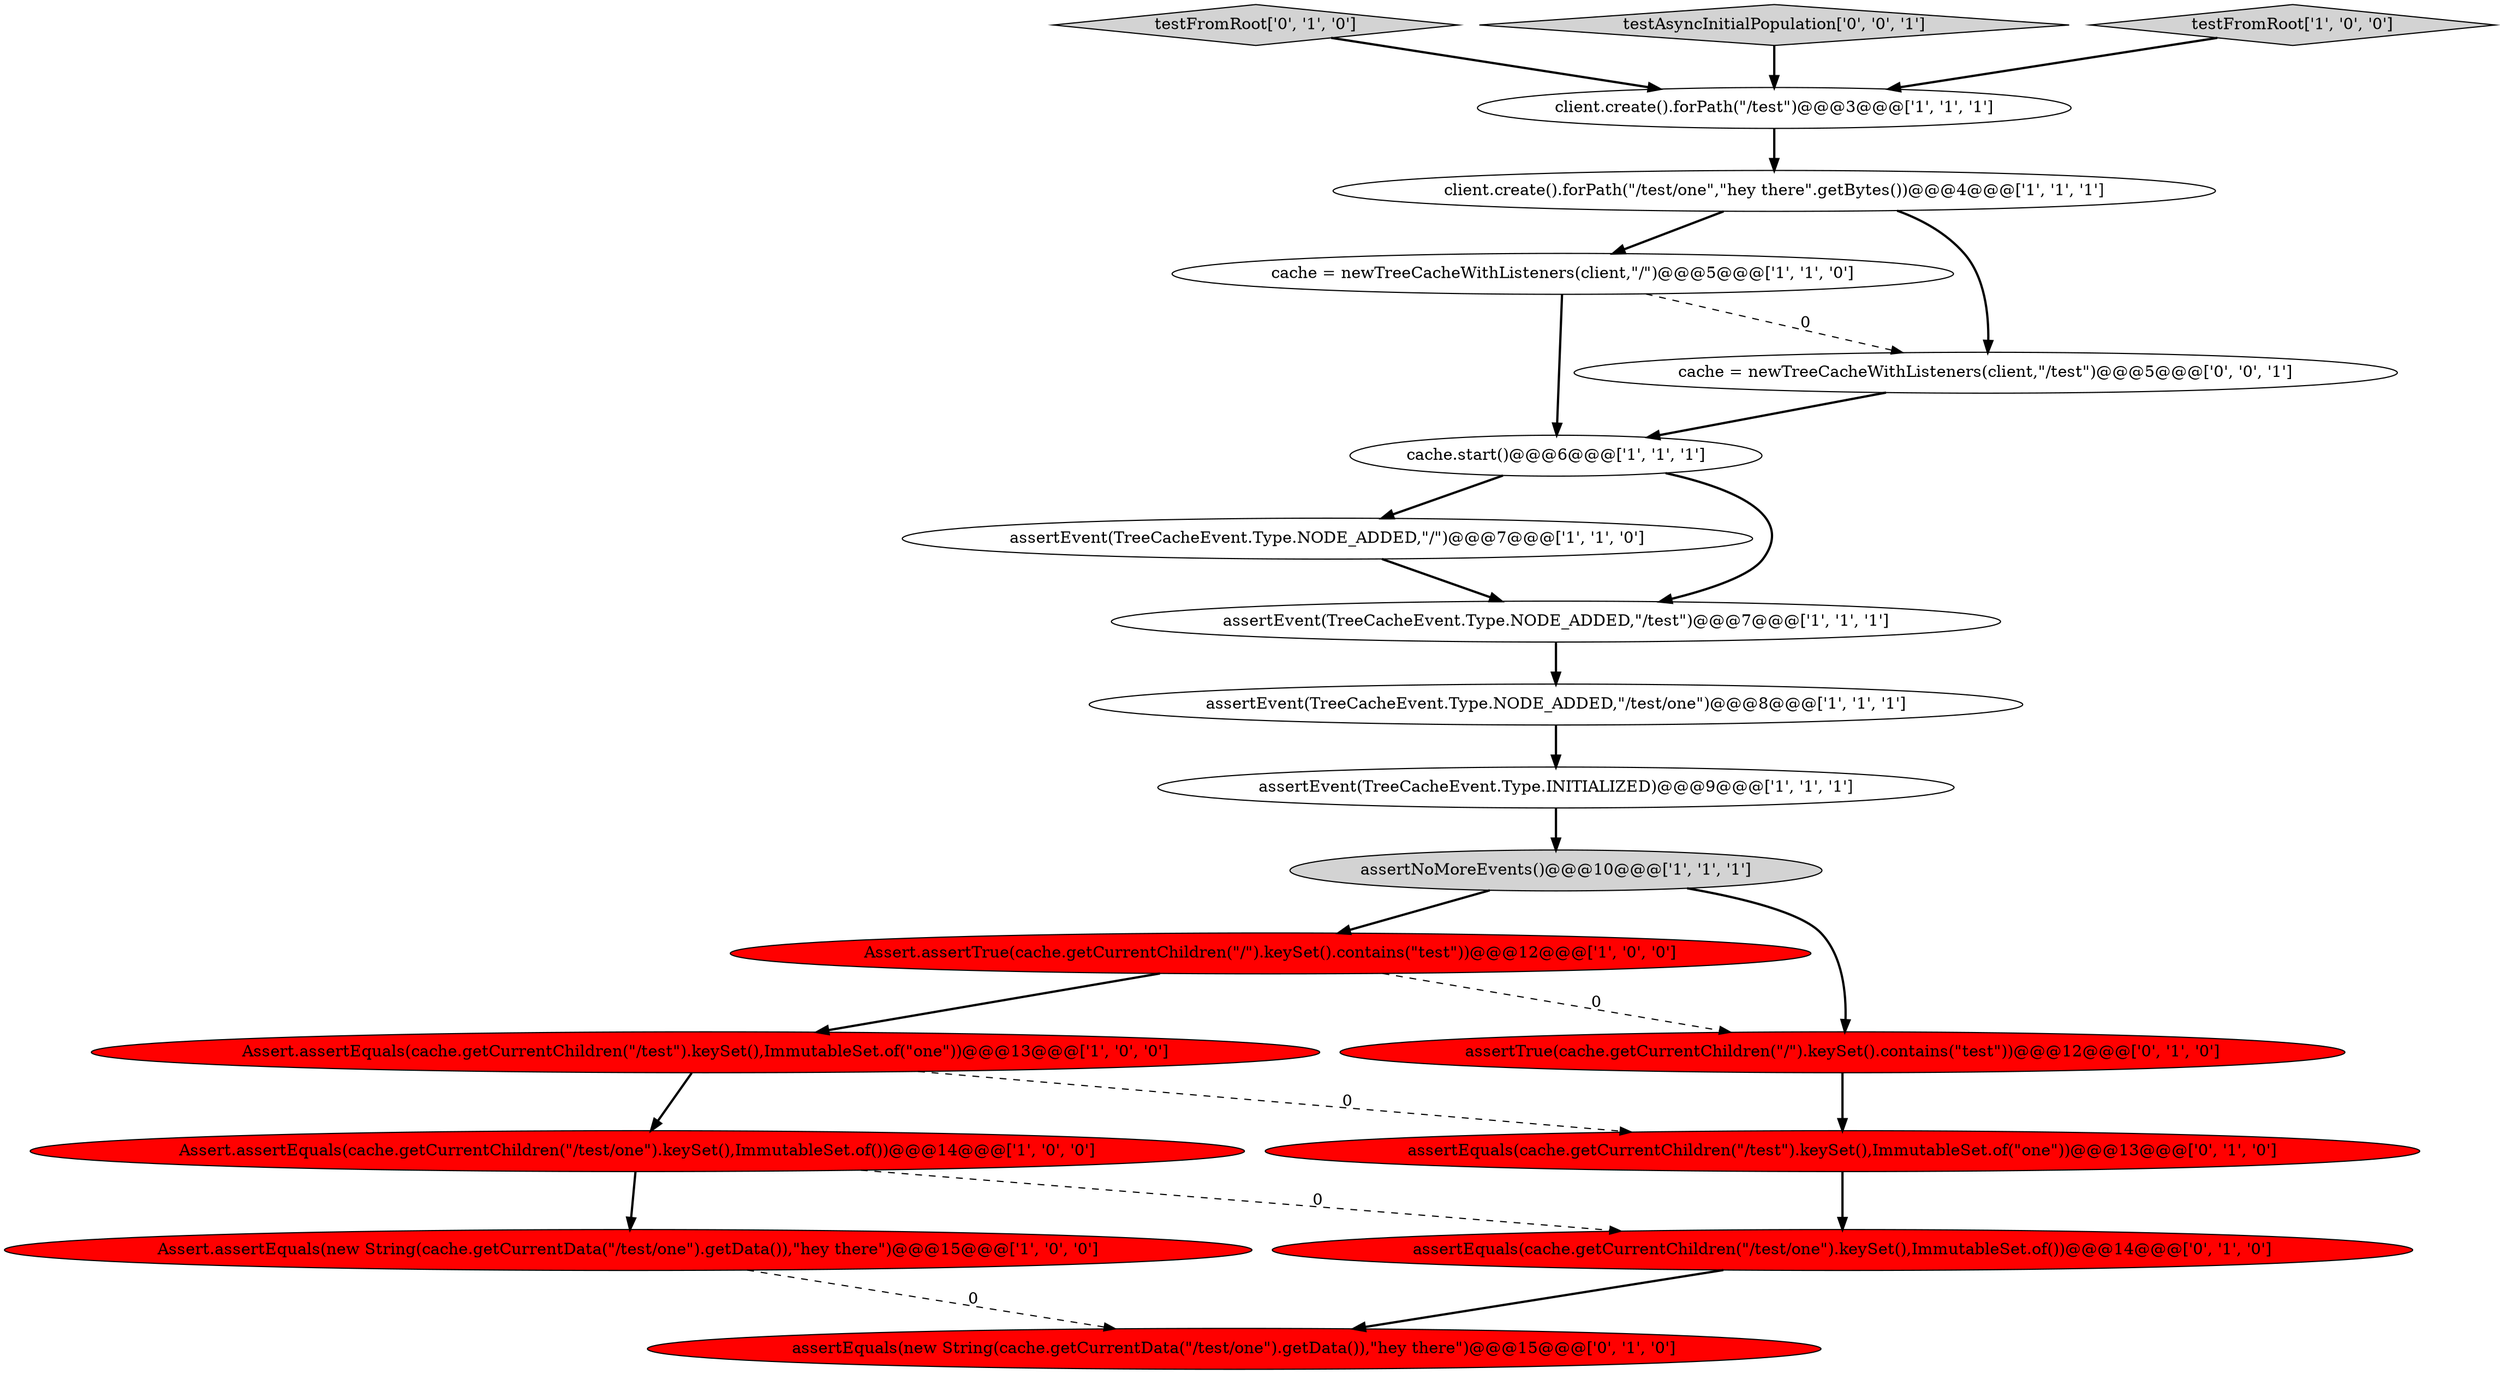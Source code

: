 digraph {
1 [style = filled, label = "cache = newTreeCacheWithListeners(client,\"/\")@@@5@@@['1', '1', '0']", fillcolor = white, shape = ellipse image = "AAA0AAABBB1BBB"];
4 [style = filled, label = "assertEvent(TreeCacheEvent.Type.INITIALIZED)@@@9@@@['1', '1', '1']", fillcolor = white, shape = ellipse image = "AAA0AAABBB1BBB"];
14 [style = filled, label = "assertEquals(cache.getCurrentChildren(\"/test\").keySet(),ImmutableSet.of(\"one\"))@@@13@@@['0', '1', '0']", fillcolor = red, shape = ellipse image = "AAA1AAABBB2BBB"];
10 [style = filled, label = "Assert.assertEquals(cache.getCurrentChildren(\"/test\").keySet(),ImmutableSet.of(\"one\"))@@@13@@@['1', '0', '0']", fillcolor = red, shape = ellipse image = "AAA1AAABBB1BBB"];
5 [style = filled, label = "client.create().forPath(\"/test/one\",\"hey there\".getBytes())@@@4@@@['1', '1', '1']", fillcolor = white, shape = ellipse image = "AAA0AAABBB1BBB"];
18 [style = filled, label = "assertEquals(cache.getCurrentChildren(\"/test/one\").keySet(),ImmutableSet.of())@@@14@@@['0', '1', '0']", fillcolor = red, shape = ellipse image = "AAA1AAABBB2BBB"];
15 [style = filled, label = "testFromRoot['0', '1', '0']", fillcolor = lightgray, shape = diamond image = "AAA0AAABBB2BBB"];
19 [style = filled, label = "testAsyncInitialPopulation['0', '0', '1']", fillcolor = lightgray, shape = diamond image = "AAA0AAABBB3BBB"];
2 [style = filled, label = "client.create().forPath(\"/test\")@@@3@@@['1', '1', '1']", fillcolor = white, shape = ellipse image = "AAA0AAABBB1BBB"];
6 [style = filled, label = "assertEvent(TreeCacheEvent.Type.NODE_ADDED,\"/\")@@@7@@@['1', '1', '0']", fillcolor = white, shape = ellipse image = "AAA0AAABBB1BBB"];
8 [style = filled, label = "Assert.assertEquals(new String(cache.getCurrentData(\"/test/one\").getData()),\"hey there\")@@@15@@@['1', '0', '0']", fillcolor = red, shape = ellipse image = "AAA1AAABBB1BBB"];
7 [style = filled, label = "assertEvent(TreeCacheEvent.Type.NODE_ADDED,\"/test\")@@@7@@@['1', '1', '1']", fillcolor = white, shape = ellipse image = "AAA0AAABBB1BBB"];
9 [style = filled, label = "Assert.assertTrue(cache.getCurrentChildren(\"/\").keySet().contains(\"test\"))@@@12@@@['1', '0', '0']", fillcolor = red, shape = ellipse image = "AAA1AAABBB1BBB"];
20 [style = filled, label = "cache = newTreeCacheWithListeners(client,\"/test\")@@@5@@@['0', '0', '1']", fillcolor = white, shape = ellipse image = "AAA0AAABBB3BBB"];
3 [style = filled, label = "assertEvent(TreeCacheEvent.Type.NODE_ADDED,\"/test/one\")@@@8@@@['1', '1', '1']", fillcolor = white, shape = ellipse image = "AAA0AAABBB1BBB"];
16 [style = filled, label = "assertEquals(new String(cache.getCurrentData(\"/test/one\").getData()),\"hey there\")@@@15@@@['0', '1', '0']", fillcolor = red, shape = ellipse image = "AAA1AAABBB2BBB"];
0 [style = filled, label = "assertNoMoreEvents()@@@10@@@['1', '1', '1']", fillcolor = lightgray, shape = ellipse image = "AAA0AAABBB1BBB"];
17 [style = filled, label = "assertTrue(cache.getCurrentChildren(\"/\").keySet().contains(\"test\"))@@@12@@@['0', '1', '0']", fillcolor = red, shape = ellipse image = "AAA1AAABBB2BBB"];
13 [style = filled, label = "Assert.assertEquals(cache.getCurrentChildren(\"/test/one\").keySet(),ImmutableSet.of())@@@14@@@['1', '0', '0']", fillcolor = red, shape = ellipse image = "AAA1AAABBB1BBB"];
11 [style = filled, label = "testFromRoot['1', '0', '0']", fillcolor = lightgray, shape = diamond image = "AAA0AAABBB1BBB"];
12 [style = filled, label = "cache.start()@@@6@@@['1', '1', '1']", fillcolor = white, shape = ellipse image = "AAA0AAABBB1BBB"];
0->9 [style = bold, label=""];
15->2 [style = bold, label=""];
8->16 [style = dashed, label="0"];
5->20 [style = bold, label=""];
0->17 [style = bold, label=""];
19->2 [style = bold, label=""];
9->10 [style = bold, label=""];
12->6 [style = bold, label=""];
3->4 [style = bold, label=""];
12->7 [style = bold, label=""];
11->2 [style = bold, label=""];
7->3 [style = bold, label=""];
4->0 [style = bold, label=""];
1->20 [style = dashed, label="0"];
5->1 [style = bold, label=""];
10->13 [style = bold, label=""];
17->14 [style = bold, label=""];
9->17 [style = dashed, label="0"];
20->12 [style = bold, label=""];
1->12 [style = bold, label=""];
14->18 [style = bold, label=""];
13->18 [style = dashed, label="0"];
13->8 [style = bold, label=""];
6->7 [style = bold, label=""];
10->14 [style = dashed, label="0"];
2->5 [style = bold, label=""];
18->16 [style = bold, label=""];
}
